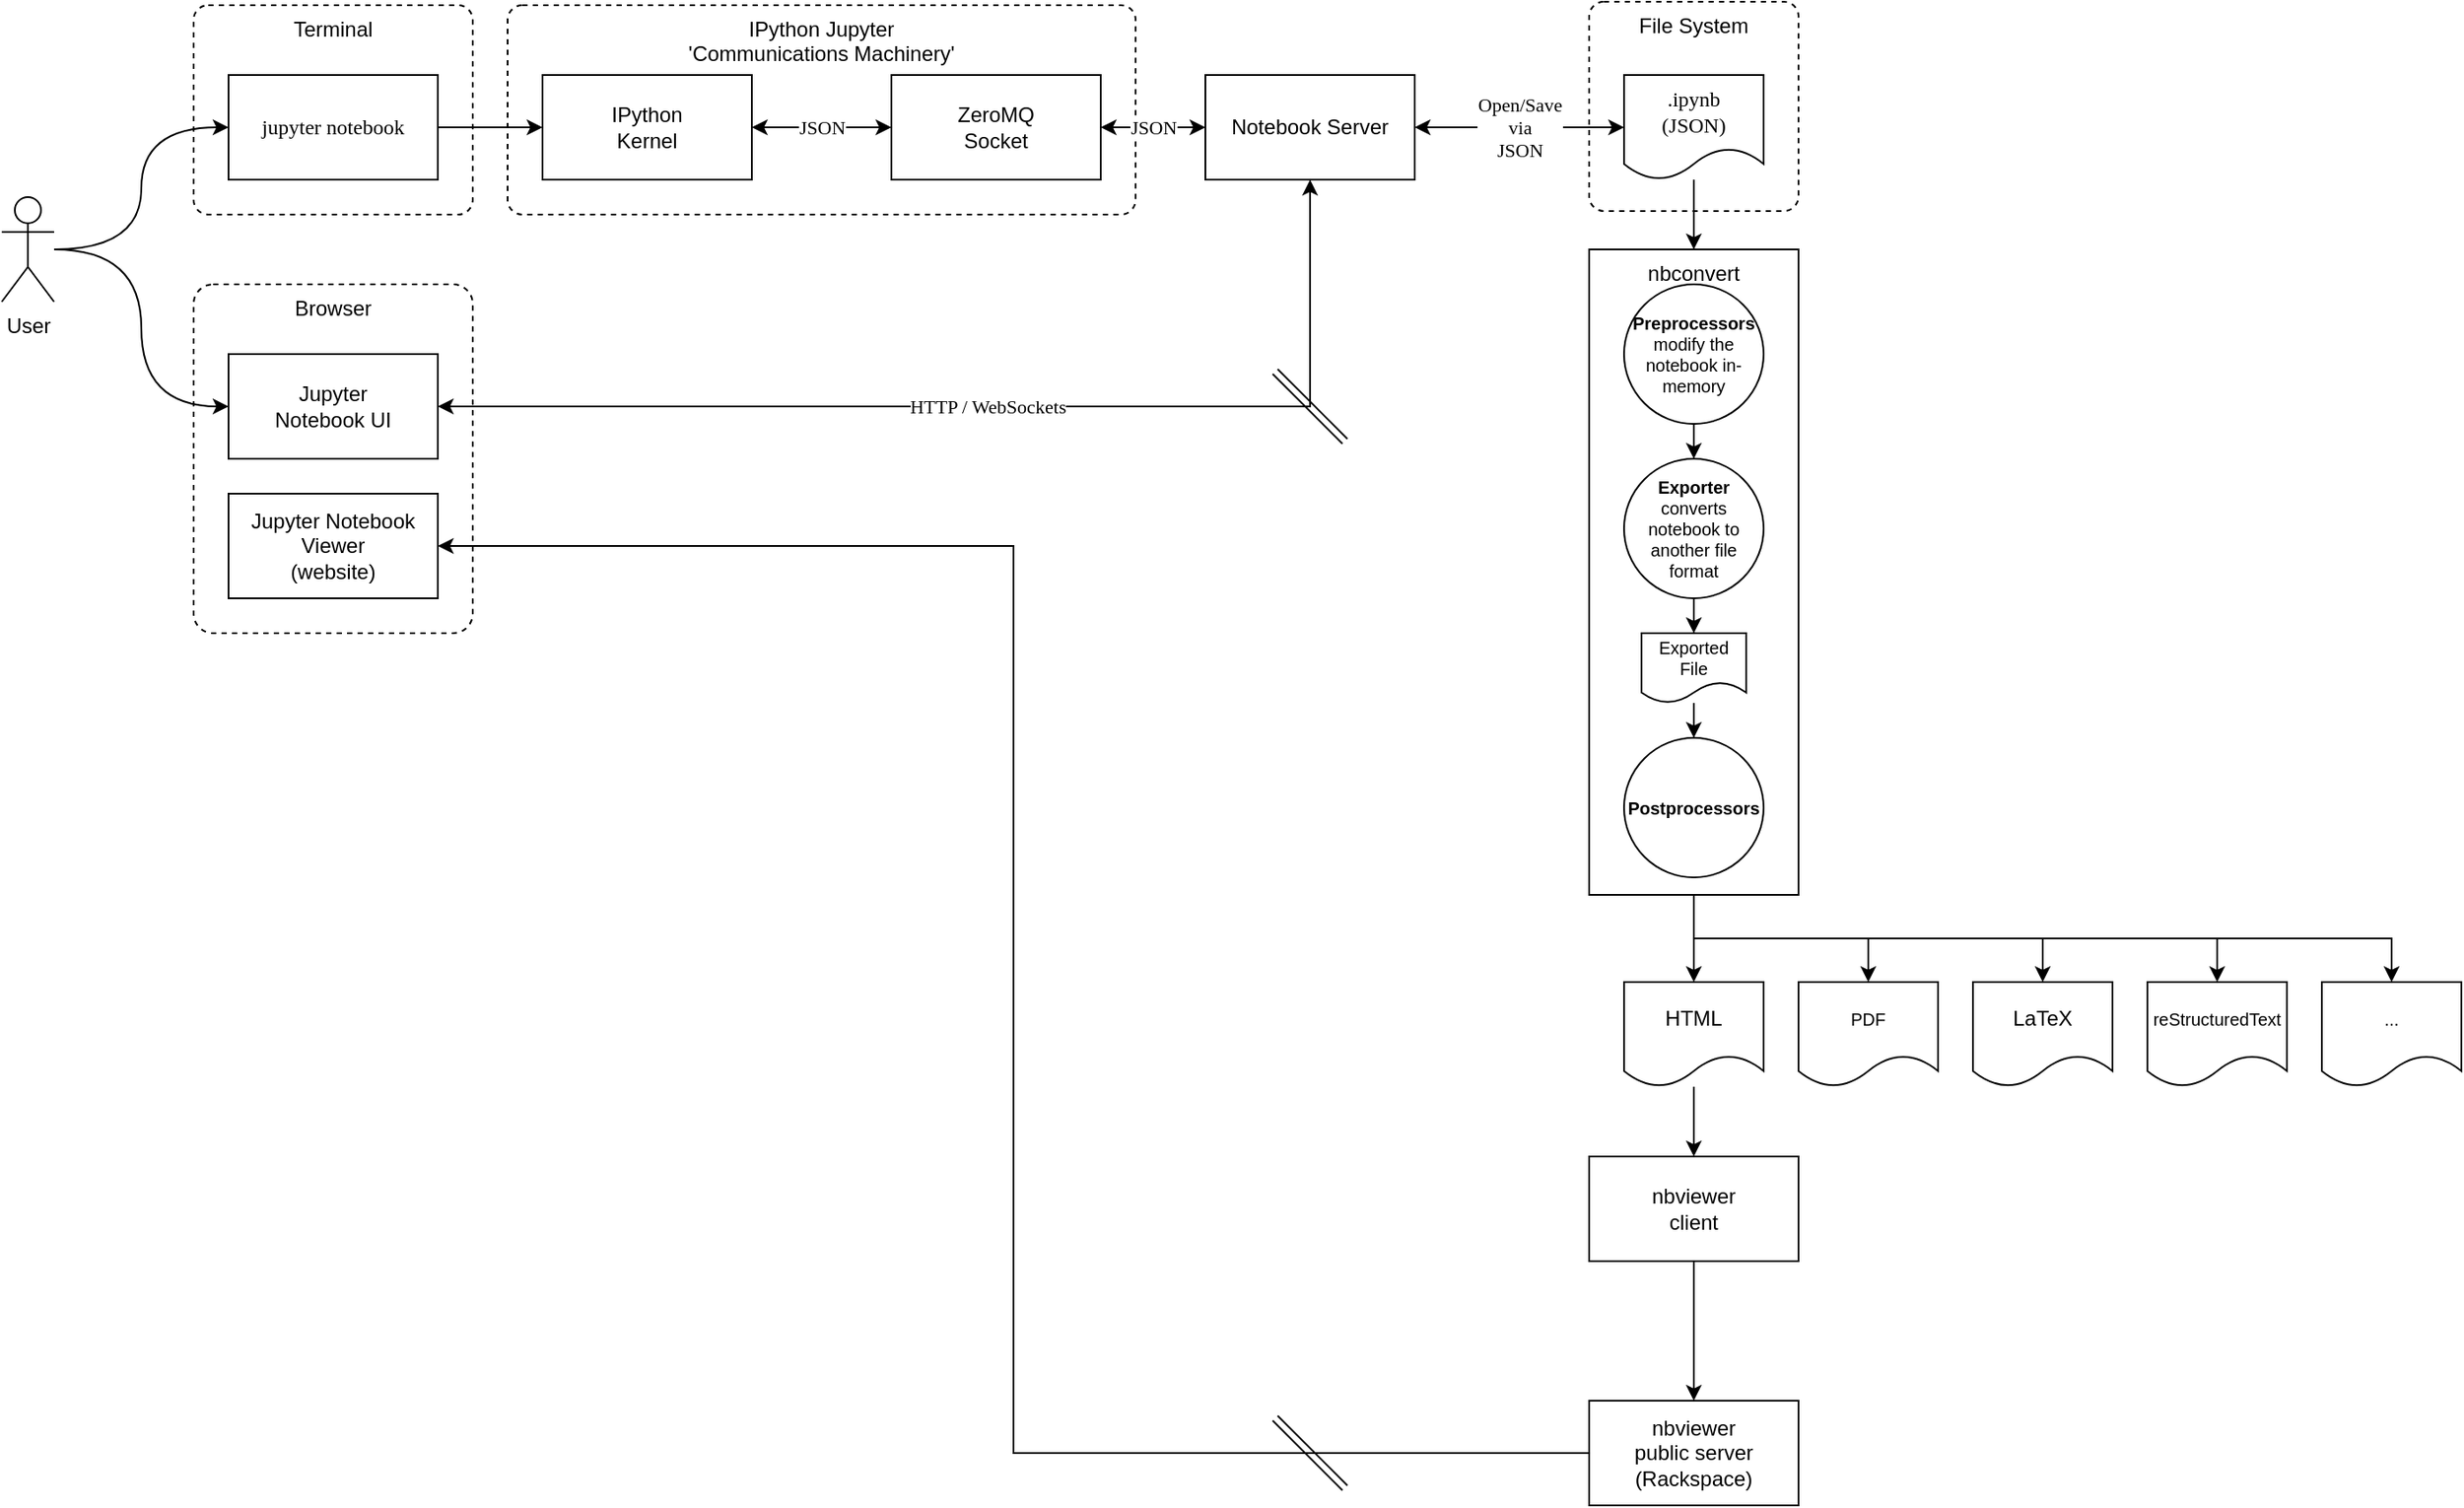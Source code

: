 <mxfile version="12.1.7" type="github" pages="1">
  <diagram id="wsJFYgzvDe4PEAToPgbp" name="Page-1">
    <mxGraphModel dx="2925" dy="1825" grid="1" gridSize="10" guides="1" tooltips="1" connect="1" arrows="1" fold="1" page="0" pageScale="1" pageWidth="850" pageHeight="1100" math="0" shadow="0">
      <root>
        <mxCell id="0"/>
        <mxCell id="1" parent="0"/>
        <mxCell id="t_71At6rJspRJRcUBdHi-22" value="IPython Jupyter&lt;br&gt;&#39;Communications Machinery&#39;" style="rounded=1;whiteSpace=wrap;html=1;verticalAlign=top;dashed=1;arcSize=7;" parent="1" vertex="1">
          <mxGeometry x="300" y="40" width="360" height="120" as="geometry"/>
        </mxCell>
        <mxCell id="t_71At6rJspRJRcUBdHi-4" value="Terminal" style="rounded=1;whiteSpace=wrap;html=1;verticalAlign=top;dashed=1;arcSize=7;" parent="1" vertex="1">
          <mxGeometry x="120" y="40" width="160" height="120" as="geometry"/>
        </mxCell>
        <mxCell id="t_71At6rJspRJRcUBdHi-1" value="User" style="shape=umlActor;verticalLabelPosition=bottom;labelBackgroundColor=#ffffff;verticalAlign=top;html=1;outlineConnect=0;" parent="1" vertex="1">
          <mxGeometry x="10" y="150" width="30" height="60" as="geometry"/>
        </mxCell>
        <mxCell id="t_71At6rJspRJRcUBdHi-14" value="" style="edgeStyle=orthogonalEdgeStyle;rounded=0;orthogonalLoop=1;jettySize=auto;html=1;fontFamily=Lucida Console;" parent="1" source="t_71At6rJspRJRcUBdHi-3" target="t_71At6rJspRJRcUBdHi-6" edge="1">
          <mxGeometry relative="1" as="geometry">
            <mxPoint x="60" y="110" as="targetPoint"/>
          </mxGeometry>
        </mxCell>
        <mxCell id="t_71At6rJspRJRcUBdHi-3" value="jupyter notebook" style="rounded=0;whiteSpace=wrap;html=1;fontFamily=Lucida Console;" parent="1" vertex="1">
          <mxGeometry x="140" y="80" width="120" height="60" as="geometry"/>
        </mxCell>
        <mxCell id="t_71At6rJspRJRcUBdHi-6" value="IPython&lt;br&gt;Kernel" style="rounded=0;whiteSpace=wrap;html=1;" parent="1" vertex="1">
          <mxGeometry x="320" y="80" width="120" height="60" as="geometry"/>
        </mxCell>
        <mxCell id="t_71At6rJspRJRcUBdHi-15" value="JSON" style="edgeStyle=orthogonalEdgeStyle;rounded=0;orthogonalLoop=1;jettySize=auto;html=1;fontFamily=Lucida Console;exitX=1;exitY=0.5;exitDx=0;exitDy=0;startArrow=classic;startFill=1;endArrow=classic;endFill=1;" parent="1" source="t_71At6rJspRJRcUBdHi-6" target="t_71At6rJspRJRcUBdHi-9" edge="1">
          <mxGeometry relative="1" as="geometry">
            <mxPoint x="469.2" y="110" as="targetPoint"/>
          </mxGeometry>
        </mxCell>
        <mxCell id="t_71At6rJspRJRcUBdHi-19" value="JSON" style="edgeStyle=orthogonalEdgeStyle;rounded=0;orthogonalLoop=1;jettySize=auto;html=1;fontFamily=Lucida Console;startArrow=classic;startFill=1;endArrow=classic;endFill=1;" parent="1" source="t_71At6rJspRJRcUBdHi-9" target="t_71At6rJspRJRcUBdHi-27" edge="1">
          <mxGeometry relative="1" as="geometry">
            <mxPoint x="689.2" y="110" as="targetPoint"/>
          </mxGeometry>
        </mxCell>
        <mxCell id="t_71At6rJspRJRcUBdHi-9" value="ZeroMQ&lt;br&gt;Socket" style="rounded=0;whiteSpace=wrap;html=1;" parent="1" vertex="1">
          <mxGeometry x="520" y="80" width="120" height="60" as="geometry"/>
        </mxCell>
        <mxCell id="t_71At6rJspRJRcUBdHi-25" value="Browser" style="rounded=1;whiteSpace=wrap;html=1;verticalAlign=top;dashed=1;arcSize=7;" parent="1" vertex="1">
          <mxGeometry x="120" y="200" width="160" height="200" as="geometry"/>
        </mxCell>
        <mxCell id="t_71At6rJspRJRcUBdHi-26" value="Jupyter&lt;br&gt;Notebook UI" style="rounded=0;whiteSpace=wrap;html=1;" parent="1" vertex="1">
          <mxGeometry x="140" y="240" width="120" height="60" as="geometry"/>
        </mxCell>
        <mxCell id="t_71At6rJspRJRcUBdHi-35" value="HTTP / WebSockets" style="edgeStyle=orthogonalEdgeStyle;rounded=0;orthogonalLoop=1;jettySize=auto;html=1;fontFamily=Lucida Console;entryX=1;entryY=0.5;entryDx=0;entryDy=0;exitX=0.5;exitY=1;exitDx=0;exitDy=0;startArrow=classic;startFill=1;endArrow=classic;endFill=1;" parent="1" source="t_71At6rJspRJRcUBdHi-27" target="t_71At6rJspRJRcUBdHi-26" edge="1">
          <mxGeometry relative="1" as="geometry">
            <mxPoint x="780" as="targetPoint"/>
          </mxGeometry>
        </mxCell>
        <mxCell id="t_71At6rJspRJRcUBdHi-27" value="Notebook Server" style="rounded=0;whiteSpace=wrap;html=1;" parent="1" vertex="1">
          <mxGeometry x="700" y="80" width="120" height="60" as="geometry"/>
        </mxCell>
        <mxCell id="Ga8bwZZzAo-puZzhYamy-10" value="" style="edgeStyle=orthogonalEdgeStyle;rounded=0;orthogonalLoop=1;jettySize=auto;html=1;startArrow=none;startFill=0;fontFamily=Helvetica;fontSize=10;" edge="1" parent="1" source="t_71At6rJspRJRcUBdHi-30" target="Ga8bwZZzAo-puZzhYamy-6">
          <mxGeometry relative="1" as="geometry"/>
        </mxCell>
        <mxCell id="t_71At6rJspRJRcUBdHi-30" value="File System" style="rounded=1;whiteSpace=wrap;html=1;verticalAlign=top;dashed=1;arcSize=7;" parent="1" vertex="1">
          <mxGeometry x="920" y="38" width="120" height="120" as="geometry"/>
        </mxCell>
        <mxCell id="t_71At6rJspRJRcUBdHi-31" value=".ipynb&lt;br&gt;(JSON)" style="shape=document;whiteSpace=wrap;html=1;boundedLbl=1;rounded=1;strokeWidth=1;fontFamily=Lucida Console;" parent="1" vertex="1">
          <mxGeometry x="940" y="80" width="80" height="60" as="geometry"/>
        </mxCell>
        <mxCell id="t_71At6rJspRJRcUBdHi-33" value="Open/Save&lt;br&gt;via&lt;br&gt;JSON" style="edgeStyle=orthogonalEdgeStyle;rounded=0;orthogonalLoop=1;jettySize=auto;html=1;fontFamily=Lucida Console;startArrow=classic;startFill=1;endArrow=classic;endFill=1;" parent="1" source="t_71At6rJspRJRcUBdHi-27" target="t_71At6rJspRJRcUBdHi-31" edge="1">
          <mxGeometry relative="1" as="geometry">
            <mxPoint x="470" y="260" as="targetPoint"/>
          </mxGeometry>
        </mxCell>
        <mxCell id="t_71At6rJspRJRcUBdHi-37" value="" style="shape=link;html=1;startArrow=classic;startFill=1;endArrow=classic;endFill=1;fontFamily=Lucida Console;" parent="1" edge="1">
          <mxGeometry width="50" height="50" relative="1" as="geometry">
            <mxPoint x="780" y="290" as="sourcePoint"/>
            <mxPoint x="740" y="250" as="targetPoint"/>
          </mxGeometry>
        </mxCell>
        <mxCell id="t_71At6rJspRJRcUBdHi-41" value="" style="edgeStyle=orthogonalEdgeStyle;rounded=0;orthogonalLoop=1;jettySize=auto;html=1;fontFamily=Lucida Console;startArrow=none;startFill=0;endArrow=classic;endFill=1;entryX=0;entryY=0.5;entryDx=0;entryDy=0;curved=1;" parent="1" source="t_71At6rJspRJRcUBdHi-1" target="t_71At6rJspRJRcUBdHi-3" edge="1">
          <mxGeometry relative="1" as="geometry">
            <mxPoint x="50" y="80" as="sourcePoint"/>
            <mxPoint x="60" y="150" as="targetPoint"/>
          </mxGeometry>
        </mxCell>
        <mxCell id="t_71At6rJspRJRcUBdHi-42" value="" style="edgeStyle=orthogonalEdgeStyle;rounded=0;orthogonalLoop=1;jettySize=auto;html=1;fontFamily=Lucida Console;startArrow=none;startFill=0;endArrow=classic;endFill=1;entryX=0;entryY=0.5;entryDx=0;entryDy=0;curved=1;" parent="1" source="t_71At6rJspRJRcUBdHi-1" target="t_71At6rJspRJRcUBdHi-26" edge="1">
          <mxGeometry relative="1" as="geometry">
            <mxPoint x="90" y="170" as="sourcePoint"/>
            <mxPoint x="60" y="210" as="targetPoint"/>
          </mxGeometry>
        </mxCell>
        <mxCell id="Ga8bwZZzAo-puZzhYamy-1" value="nbconvert" style="rounded=0;whiteSpace=wrap;html=1;verticalAlign=top;" vertex="1" parent="1">
          <mxGeometry x="920" y="180" width="120" height="370" as="geometry"/>
        </mxCell>
        <mxCell id="Ga8bwZZzAo-puZzhYamy-2" value="" style="edgeStyle=orthogonalEdgeStyle;rounded=0;orthogonalLoop=1;jettySize=auto;html=1;fontFamily=Lucida Console;startArrow=none;startFill=0;endArrow=classic;endFill=1;" edge="1" parent="1" source="t_71At6rJspRJRcUBdHi-31" target="Ga8bwZZzAo-puZzhYamy-1">
          <mxGeometry relative="1" as="geometry">
            <mxPoint x="960" y="200" as="targetPoint"/>
            <mxPoint x="840" y="200" as="sourcePoint"/>
            <Array as="points">
              <mxPoint x="980" y="240"/>
            </Array>
          </mxGeometry>
        </mxCell>
        <mxCell id="Ga8bwZZzAo-puZzhYamy-3" value="HTML" style="shape=document;whiteSpace=wrap;html=1;boundedLbl=1;rounded=1;strokeWidth=1;fontFamily=Helvetica;" vertex="1" parent="1">
          <mxGeometry x="940" y="600" width="80" height="60" as="geometry"/>
        </mxCell>
        <mxCell id="Ga8bwZZzAo-puZzhYamy-4" value="LaTeX" style="shape=document;whiteSpace=wrap;html=1;boundedLbl=1;rounded=1;strokeWidth=1;fontFamily=Helvetica;" vertex="1" parent="1">
          <mxGeometry x="1140" y="600" width="80" height="60" as="geometry"/>
        </mxCell>
        <mxCell id="Ga8bwZZzAo-puZzhYamy-5" value="reStructuredText" style="shape=document;whiteSpace=wrap;html=1;boundedLbl=1;rounded=1;strokeWidth=1;fontFamily=Helvetica;fontSize=10;" vertex="1" parent="1">
          <mxGeometry x="1240" y="600" width="80" height="60" as="geometry"/>
        </mxCell>
        <mxCell id="Ga8bwZZzAo-puZzhYamy-13" value="" style="edgeStyle=orthogonalEdgeStyle;rounded=0;orthogonalLoop=1;jettySize=auto;html=1;startArrow=none;startFill=0;fontFamily=Helvetica;fontSize=10;" edge="1" parent="1" source="Ga8bwZZzAo-puZzhYamy-6" target="Ga8bwZZzAo-puZzhYamy-7">
          <mxGeometry relative="1" as="geometry"/>
        </mxCell>
        <mxCell id="Ga8bwZZzAo-puZzhYamy-6" value="&lt;b&gt;Preprocessors&lt;/b&gt;&lt;br&gt;modify the notebook in-memory" style="ellipse;whiteSpace=wrap;html=1;aspect=fixed;fontFamily=Helvetica;fontSize=10;" vertex="1" parent="1">
          <mxGeometry x="940" y="200" width="80" height="80" as="geometry"/>
        </mxCell>
        <mxCell id="Ga8bwZZzAo-puZzhYamy-7" value="&lt;b&gt;Exporter&lt;br&gt;&lt;/b&gt;converts notebook to another file format" style="ellipse;whiteSpace=wrap;html=1;aspect=fixed;fontFamily=Helvetica;fontSize=10;" vertex="1" parent="1">
          <mxGeometry x="940" y="300" width="80" height="80" as="geometry"/>
        </mxCell>
        <mxCell id="Ga8bwZZzAo-puZzhYamy-14" value="" style="edgeStyle=orthogonalEdgeStyle;rounded=0;orthogonalLoop=1;jettySize=auto;html=1;startArrow=none;startFill=0;fontFamily=Helvetica;fontSize=10;" edge="1" parent="1" source="Ga8bwZZzAo-puZzhYamy-8" target="Ga8bwZZzAo-puZzhYamy-9">
          <mxGeometry relative="1" as="geometry"/>
        </mxCell>
        <mxCell id="Ga8bwZZzAo-puZzhYamy-8" value="Exported File" style="shape=document;whiteSpace=wrap;html=1;boundedLbl=1;rounded=1;strokeWidth=1;fontFamily=Helvetica;fontSize=10;" vertex="1" parent="1">
          <mxGeometry x="950" y="400" width="60" height="40" as="geometry"/>
        </mxCell>
        <mxCell id="Ga8bwZZzAo-puZzhYamy-9" value="&lt;b&gt;Postprocessors&lt;/b&gt;" style="ellipse;whiteSpace=wrap;html=1;aspect=fixed;fontFamily=Helvetica;fontSize=10;" vertex="1" parent="1">
          <mxGeometry x="940" y="460" width="80" height="80" as="geometry"/>
        </mxCell>
        <mxCell id="Ga8bwZZzAo-puZzhYamy-15" value="" style="edgeStyle=orthogonalEdgeStyle;rounded=0;orthogonalLoop=1;jettySize=auto;html=1;startArrow=none;startFill=0;fontFamily=Helvetica;fontSize=10;" edge="1" parent="1" source="Ga8bwZZzAo-puZzhYamy-7" target="Ga8bwZZzAo-puZzhYamy-8">
          <mxGeometry relative="1" as="geometry">
            <mxPoint x="990" y="300" as="sourcePoint"/>
            <mxPoint x="990" y="310" as="targetPoint"/>
          </mxGeometry>
        </mxCell>
        <mxCell id="Ga8bwZZzAo-puZzhYamy-16" value="" style="edgeStyle=orthogonalEdgeStyle;rounded=0;orthogonalLoop=1;jettySize=auto;html=1;startArrow=none;startFill=0;fontFamily=Helvetica;fontSize=10;exitX=0.5;exitY=1;exitDx=0;exitDy=0;" edge="1" parent="1" source="Ga8bwZZzAo-puZzhYamy-1" target="Ga8bwZZzAo-puZzhYamy-3">
          <mxGeometry relative="1" as="geometry">
            <mxPoint x="990.143" y="450" as="sourcePoint"/>
            <mxPoint x="990" y="470" as="targetPoint"/>
          </mxGeometry>
        </mxCell>
        <mxCell id="Ga8bwZZzAo-puZzhYamy-17" value="" style="edgeStyle=orthogonalEdgeStyle;rounded=0;orthogonalLoop=1;jettySize=auto;html=1;startArrow=none;startFill=0;fontFamily=Helvetica;fontSize=10;exitX=0.5;exitY=1;exitDx=0;exitDy=0;" edge="1" parent="1" source="Ga8bwZZzAo-puZzhYamy-1" target="Ga8bwZZzAo-puZzhYamy-4">
          <mxGeometry relative="1" as="geometry">
            <mxPoint x="980" y="550" as="sourcePoint"/>
            <mxPoint x="1160" y="240" as="targetPoint"/>
          </mxGeometry>
        </mxCell>
        <mxCell id="Ga8bwZZzAo-puZzhYamy-18" value="" style="edgeStyle=orthogonalEdgeStyle;rounded=0;orthogonalLoop=1;jettySize=auto;html=1;startArrow=none;startFill=0;fontFamily=Helvetica;fontSize=10;exitX=0.5;exitY=1;exitDx=0;exitDy=0;" edge="1" parent="1" source="Ga8bwZZzAo-puZzhYamy-1" target="Ga8bwZZzAo-puZzhYamy-5">
          <mxGeometry relative="1" as="geometry">
            <mxPoint x="1060" y="384.857" as="sourcePoint"/>
            <mxPoint x="1170" y="250" as="targetPoint"/>
          </mxGeometry>
        </mxCell>
        <mxCell id="Ga8bwZZzAo-puZzhYamy-19" value="nbviewer&lt;br&gt;public server&lt;br&gt;(Rackspace)" style="rounded=0;whiteSpace=wrap;html=1;" vertex="1" parent="1">
          <mxGeometry x="920" y="840" width="120" height="60" as="geometry"/>
        </mxCell>
        <mxCell id="Ga8bwZZzAo-puZzhYamy-20" value="Jupyter Notebook Viewer&lt;br&gt;(website)" style="rounded=0;whiteSpace=wrap;html=1;" vertex="1" parent="1">
          <mxGeometry x="140" y="320" width="120" height="60" as="geometry"/>
        </mxCell>
        <mxCell id="Ga8bwZZzAo-puZzhYamy-21" value="" style="shape=link;html=1;startArrow=classic;startFill=1;endArrow=classic;endFill=1;fontFamily=Lucida Console;" edge="1" parent="1">
          <mxGeometry width="50" height="50" relative="1" as="geometry">
            <mxPoint x="780" y="890" as="sourcePoint"/>
            <mxPoint x="740" y="850" as="targetPoint"/>
          </mxGeometry>
        </mxCell>
        <mxCell id="Ga8bwZZzAo-puZzhYamy-22" value="" style="edgeStyle=orthogonalEdgeStyle;rounded=0;orthogonalLoop=1;jettySize=auto;html=1;startArrow=none;startFill=0;fontFamily=Helvetica;fontSize=10;" edge="1" parent="1" source="Ga8bwZZzAo-puZzhYamy-3" target="Ga8bwZZzAo-puZzhYamy-23">
          <mxGeometry relative="1" as="geometry">
            <mxPoint x="980" y="750" as="sourcePoint"/>
            <mxPoint x="990" y="920" as="targetPoint"/>
          </mxGeometry>
        </mxCell>
        <mxCell id="Ga8bwZZzAo-puZzhYamy-23" value="nbviewer&lt;br&gt;client" style="rounded=0;whiteSpace=wrap;html=1;" vertex="1" parent="1">
          <mxGeometry x="920" y="700" width="120" height="60" as="geometry"/>
        </mxCell>
        <mxCell id="Ga8bwZZzAo-puZzhYamy-26" value="PDF" style="shape=document;whiteSpace=wrap;html=1;boundedLbl=1;rounded=1;strokeWidth=1;fontFamily=Helvetica;fontSize=10;" vertex="1" parent="1">
          <mxGeometry x="1040" y="600" width="80" height="60" as="geometry"/>
        </mxCell>
        <mxCell id="Ga8bwZZzAo-puZzhYamy-27" value="" style="edgeStyle=orthogonalEdgeStyle;rounded=0;orthogonalLoop=1;jettySize=auto;html=1;startArrow=none;startFill=0;fontFamily=Helvetica;fontSize=10;exitX=0.5;exitY=1;exitDx=0;exitDy=0;" edge="1" parent="1" source="Ga8bwZZzAo-puZzhYamy-1" target="Ga8bwZZzAo-puZzhYamy-26">
          <mxGeometry relative="1" as="geometry">
            <mxPoint x="990" y="560.333" as="sourcePoint"/>
            <mxPoint x="1300" y="610" as="targetPoint"/>
          </mxGeometry>
        </mxCell>
        <mxCell id="Ga8bwZZzAo-puZzhYamy-28" value="" style="edgeStyle=orthogonalEdgeStyle;rounded=0;orthogonalLoop=1;jettySize=auto;html=1;startArrow=none;startFill=0;fontFamily=Helvetica;fontSize=10;exitX=0.5;exitY=1;exitDx=0;exitDy=0;" edge="1" parent="1" source="Ga8bwZZzAo-puZzhYamy-23" target="Ga8bwZZzAo-puZzhYamy-19">
          <mxGeometry relative="1" as="geometry">
            <mxPoint x="990.0" y="670" as="sourcePoint"/>
            <mxPoint x="910" y="870" as="targetPoint"/>
          </mxGeometry>
        </mxCell>
        <mxCell id="Ga8bwZZzAo-puZzhYamy-29" value="" style="edgeStyle=orthogonalEdgeStyle;rounded=0;orthogonalLoop=1;jettySize=auto;html=1;startArrow=none;startFill=0;fontFamily=Helvetica;fontSize=10;entryX=1;entryY=0.5;entryDx=0;entryDy=0;" edge="1" parent="1" source="Ga8bwZZzAo-puZzhYamy-19" target="Ga8bwZZzAo-puZzhYamy-20">
          <mxGeometry relative="1" as="geometry">
            <mxPoint x="989.5" y="769.5" as="sourcePoint"/>
            <mxPoint x="989.5" y="850" as="targetPoint"/>
          </mxGeometry>
        </mxCell>
        <mxCell id="Ga8bwZZzAo-puZzhYamy-31" value="..." style="shape=document;whiteSpace=wrap;html=1;boundedLbl=1;rounded=1;strokeWidth=1;fontFamily=Helvetica;fontSize=10;" vertex="1" parent="1">
          <mxGeometry x="1340" y="600" width="80" height="60" as="geometry"/>
        </mxCell>
        <mxCell id="Ga8bwZZzAo-puZzhYamy-32" value="" style="edgeStyle=orthogonalEdgeStyle;rounded=0;orthogonalLoop=1;jettySize=auto;html=1;startArrow=none;startFill=0;fontFamily=Helvetica;fontSize=10;exitX=0.5;exitY=1;exitDx=0;exitDy=0;" edge="1" parent="1" source="Ga8bwZZzAo-puZzhYamy-1" target="Ga8bwZZzAo-puZzhYamy-31">
          <mxGeometry relative="1" as="geometry">
            <mxPoint x="990.235" y="559.824" as="sourcePoint"/>
            <mxPoint x="1290.235" y="610" as="targetPoint"/>
          </mxGeometry>
        </mxCell>
      </root>
    </mxGraphModel>
  </diagram>
</mxfile>

